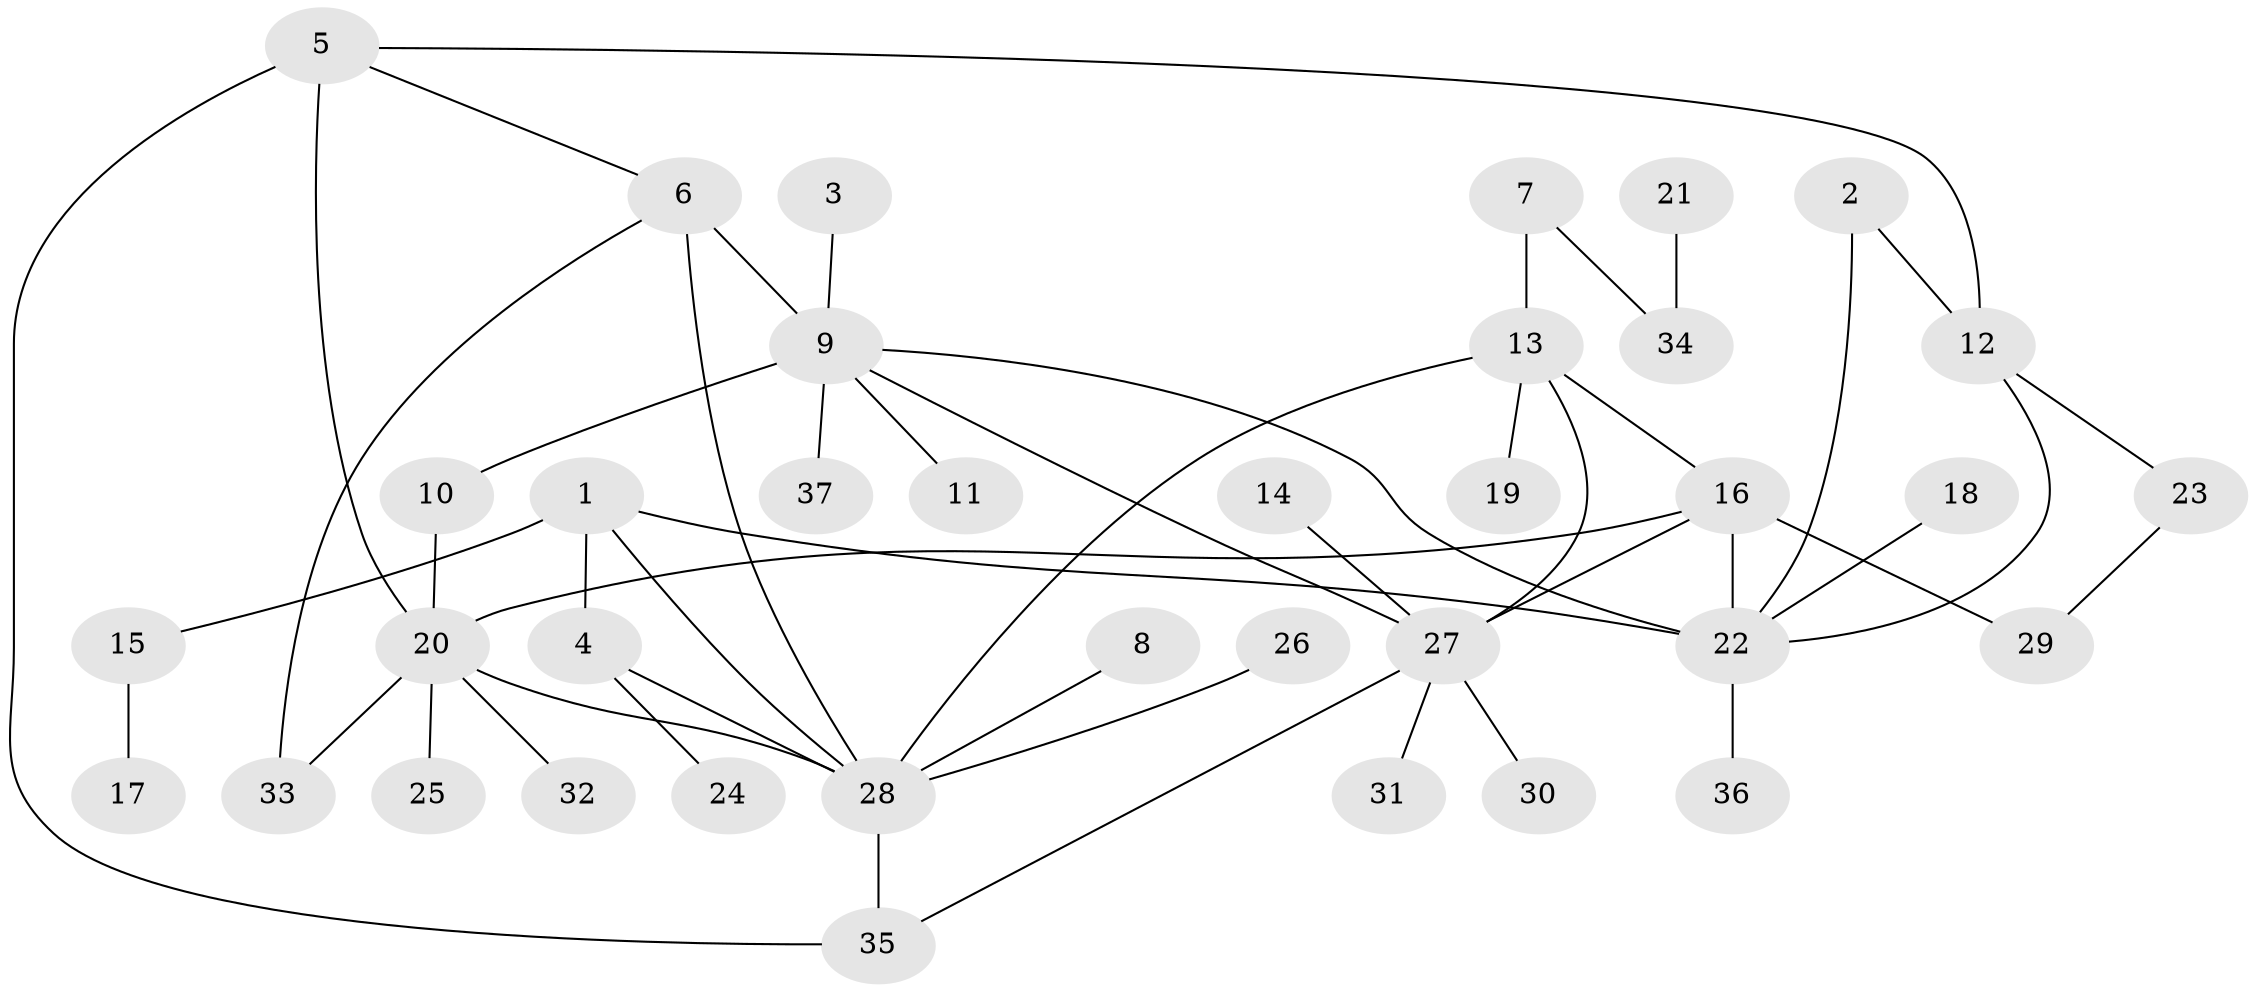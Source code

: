 // original degree distribution, {4: 0.0958904109589041, 10: 0.0547945205479452, 5: 0.0136986301369863, 2: 0.1506849315068493, 7: 0.0273972602739726, 9: 0.0136986301369863, 6: 0.0136986301369863, 1: 0.5753424657534246, 3: 0.0547945205479452}
// Generated by graph-tools (version 1.1) at 2025/02/03/09/25 03:02:49]
// undirected, 37 vertices, 50 edges
graph export_dot {
graph [start="1"]
  node [color=gray90,style=filled];
  1;
  2;
  3;
  4;
  5;
  6;
  7;
  8;
  9;
  10;
  11;
  12;
  13;
  14;
  15;
  16;
  17;
  18;
  19;
  20;
  21;
  22;
  23;
  24;
  25;
  26;
  27;
  28;
  29;
  30;
  31;
  32;
  33;
  34;
  35;
  36;
  37;
  1 -- 4 [weight=1.0];
  1 -- 15 [weight=1.0];
  1 -- 22 [weight=1.0];
  1 -- 28 [weight=1.0];
  2 -- 12 [weight=1.0];
  2 -- 22 [weight=1.0];
  3 -- 9 [weight=1.0];
  4 -- 24 [weight=1.0];
  4 -- 28 [weight=1.0];
  5 -- 6 [weight=1.0];
  5 -- 12 [weight=1.0];
  5 -- 20 [weight=2.0];
  5 -- 35 [weight=1.0];
  6 -- 9 [weight=2.0];
  6 -- 28 [weight=1.0];
  6 -- 33 [weight=1.0];
  7 -- 13 [weight=1.0];
  7 -- 34 [weight=1.0];
  8 -- 28 [weight=1.0];
  9 -- 10 [weight=1.0];
  9 -- 11 [weight=1.0];
  9 -- 22 [weight=1.0];
  9 -- 27 [weight=1.0];
  9 -- 37 [weight=1.0];
  10 -- 20 [weight=1.0];
  12 -- 22 [weight=1.0];
  12 -- 23 [weight=1.0];
  13 -- 16 [weight=1.0];
  13 -- 19 [weight=1.0];
  13 -- 27 [weight=1.0];
  13 -- 28 [weight=1.0];
  14 -- 27 [weight=1.0];
  15 -- 17 [weight=1.0];
  16 -- 20 [weight=1.0];
  16 -- 22 [weight=2.0];
  16 -- 27 [weight=1.0];
  16 -- 29 [weight=1.0];
  18 -- 22 [weight=1.0];
  20 -- 25 [weight=1.0];
  20 -- 28 [weight=1.0];
  20 -- 32 [weight=1.0];
  20 -- 33 [weight=1.0];
  21 -- 34 [weight=1.0];
  22 -- 36 [weight=1.0];
  23 -- 29 [weight=1.0];
  26 -- 28 [weight=1.0];
  27 -- 30 [weight=1.0];
  27 -- 31 [weight=1.0];
  27 -- 35 [weight=1.0];
  28 -- 35 [weight=1.0];
}
